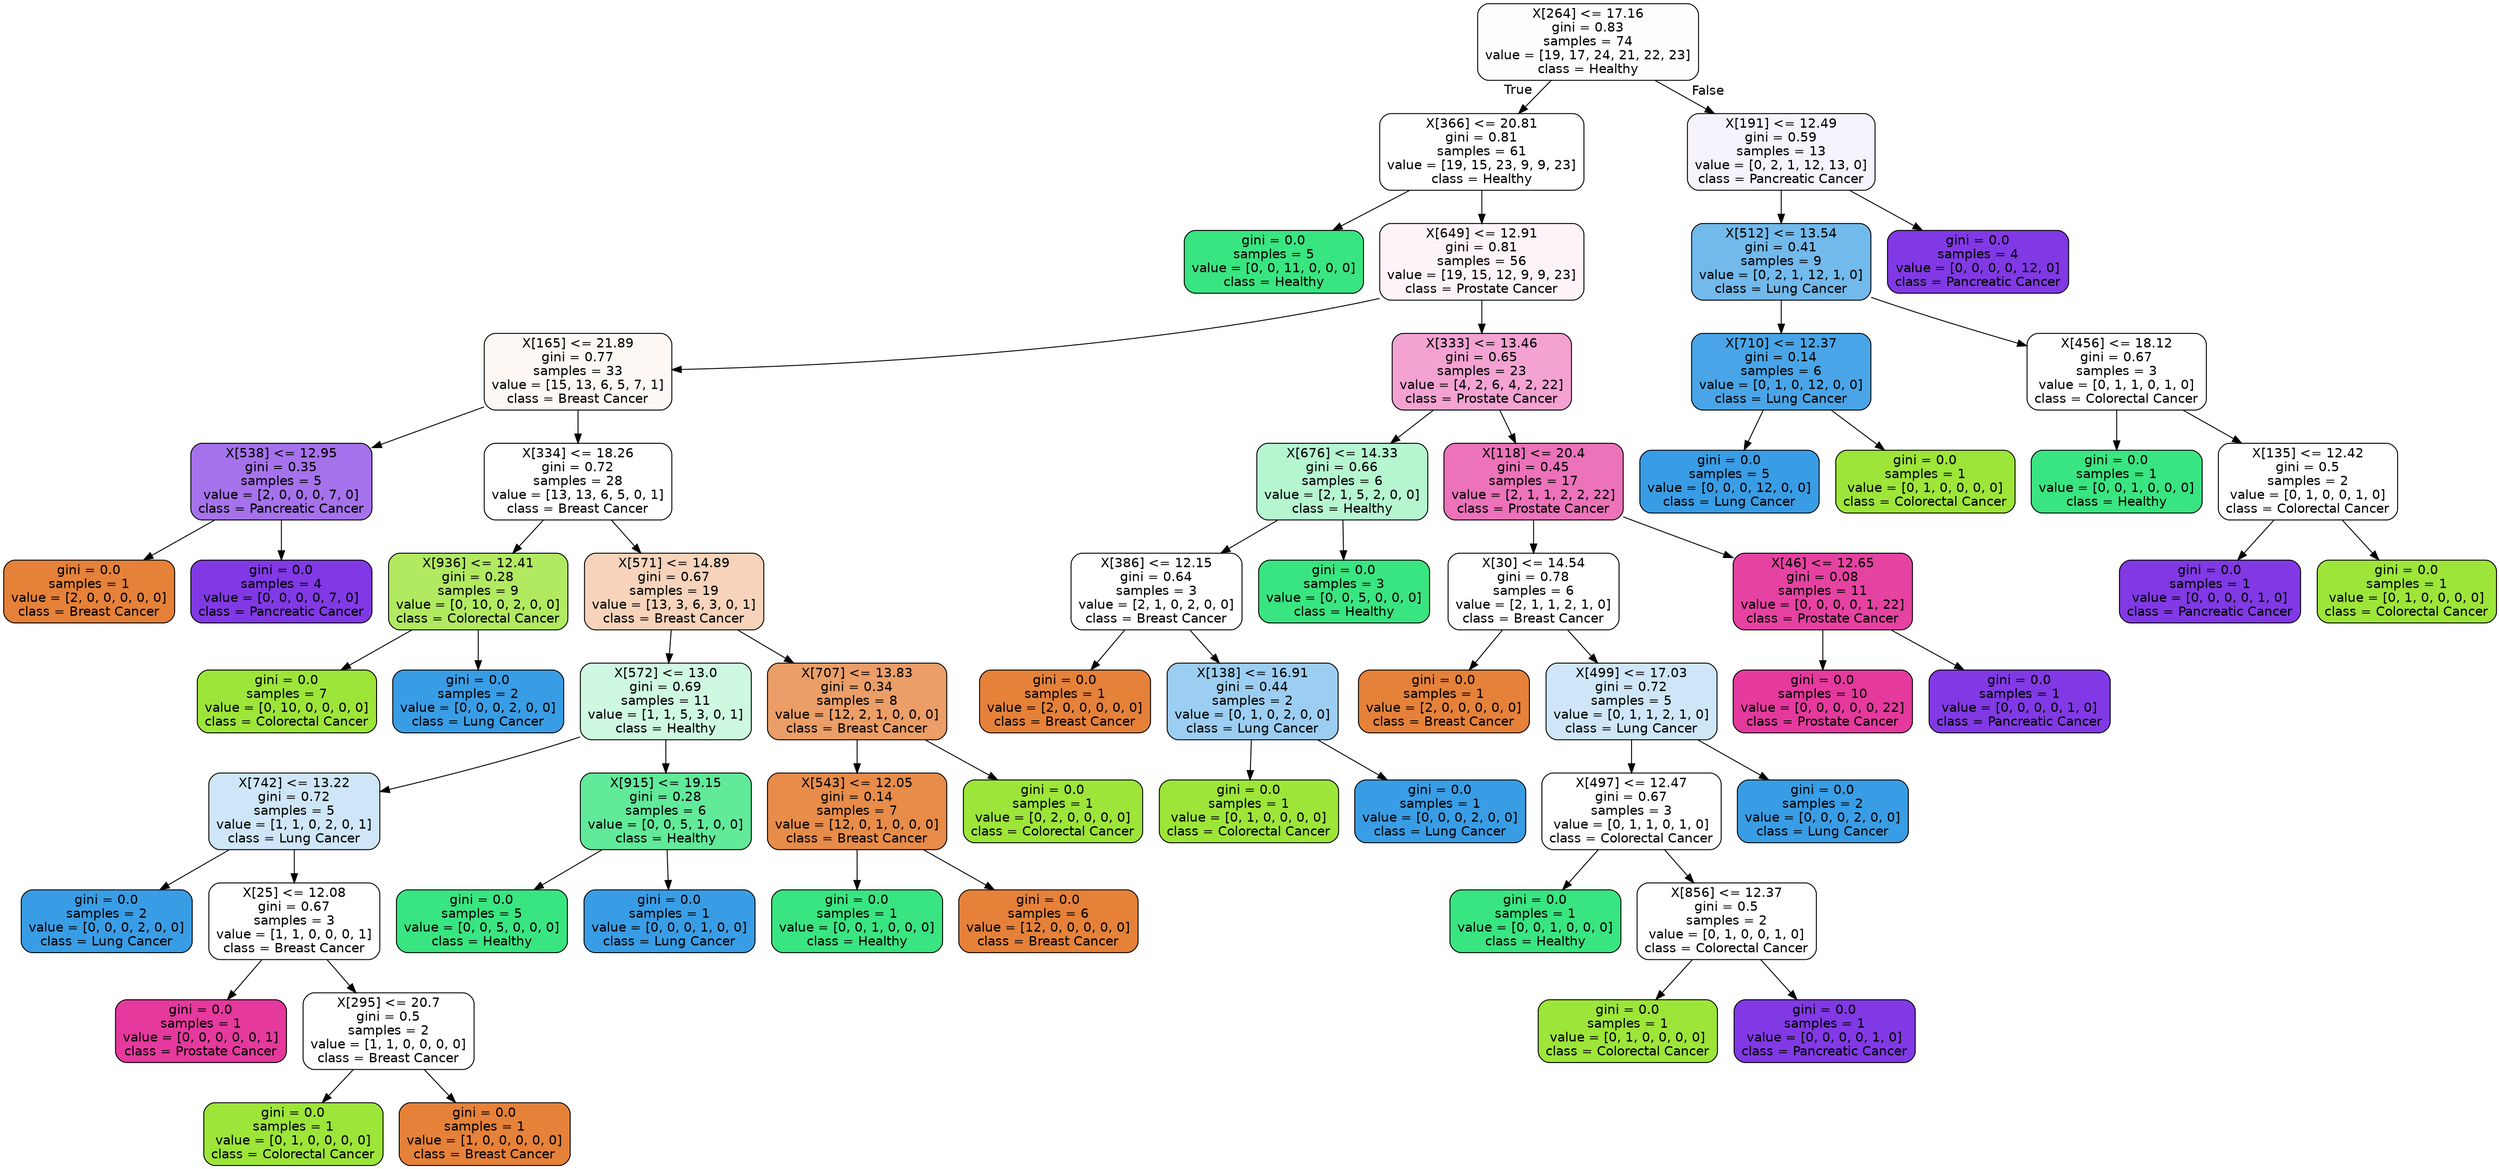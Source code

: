 digraph Tree {
node [shape=box, style="filled, rounded", color="black", fontname="helvetica"] ;
edge [fontname="helvetica"] ;
0 [label="X[264] <= 17.16\ngini = 0.83\nsamples = 74\nvalue = [19, 17, 24, 21, 22, 23]\nclass = Healthy", fillcolor="#fdfffe"] ;
1 [label="X[366] <= 20.81\ngini = 0.81\nsamples = 61\nvalue = [19, 15, 23, 9, 9, 23]\nclass = Healthy", fillcolor="#ffffff"] ;
0 -> 1 [labeldistance=2.5, labelangle=45, headlabel="True"] ;
2 [label="gini = 0.0\nsamples = 5\nvalue = [0, 0, 11, 0, 0, 0]\nclass = Healthy", fillcolor="#39e581"] ;
1 -> 2 ;
3 [label="X[649] <= 12.91\ngini = 0.81\nsamples = 56\nvalue = [19, 15, 12, 9, 9, 23]\nclass = Prostate Cancer", fillcolor="#fdf3f9"] ;
1 -> 3 ;
4 [label="X[165] <= 21.89\ngini = 0.77\nsamples = 33\nvalue = [15, 13, 6, 5, 7, 1]\nclass = Breast Cancer", fillcolor="#fdf8f3"] ;
3 -> 4 ;
5 [label="X[538] <= 12.95\ngini = 0.35\nsamples = 5\nvalue = [2, 0, 0, 0, 7, 0]\nclass = Pancreatic Cancer", fillcolor="#a572ec"] ;
4 -> 5 ;
6 [label="gini = 0.0\nsamples = 1\nvalue = [2, 0, 0, 0, 0, 0]\nclass = Breast Cancer", fillcolor="#e58139"] ;
5 -> 6 ;
7 [label="gini = 0.0\nsamples = 4\nvalue = [0, 0, 0, 0, 7, 0]\nclass = Pancreatic Cancer", fillcolor="#8139e5"] ;
5 -> 7 ;
8 [label="X[334] <= 18.26\ngini = 0.72\nsamples = 28\nvalue = [13, 13, 6, 5, 0, 1]\nclass = Breast Cancer", fillcolor="#ffffff"] ;
4 -> 8 ;
9 [label="X[936] <= 12.41\ngini = 0.28\nsamples = 9\nvalue = [0, 10, 0, 2, 0, 0]\nclass = Colorectal Cancer", fillcolor="#b1ea61"] ;
8 -> 9 ;
10 [label="gini = 0.0\nsamples = 7\nvalue = [0, 10, 0, 0, 0, 0]\nclass = Colorectal Cancer", fillcolor="#9de539"] ;
9 -> 10 ;
11 [label="gini = 0.0\nsamples = 2\nvalue = [0, 0, 0, 2, 0, 0]\nclass = Lung Cancer", fillcolor="#399de5"] ;
9 -> 11 ;
12 [label="X[571] <= 14.89\ngini = 0.67\nsamples = 19\nvalue = [13, 3, 6, 3, 0, 1]\nclass = Breast Cancer", fillcolor="#f6d3ba"] ;
8 -> 12 ;
13 [label="X[572] <= 13.0\ngini = 0.69\nsamples = 11\nvalue = [1, 1, 5, 3, 0, 1]\nclass = Healthy", fillcolor="#cef8e0"] ;
12 -> 13 ;
14 [label="X[742] <= 13.22\ngini = 0.72\nsamples = 5\nvalue = [1, 1, 0, 2, 0, 1]\nclass = Lung Cancer", fillcolor="#cee6f8"] ;
13 -> 14 ;
15 [label="gini = 0.0\nsamples = 2\nvalue = [0, 0, 0, 2, 0, 0]\nclass = Lung Cancer", fillcolor="#399de5"] ;
14 -> 15 ;
16 [label="X[25] <= 12.08\ngini = 0.67\nsamples = 3\nvalue = [1, 1, 0, 0, 0, 1]\nclass = Breast Cancer", fillcolor="#ffffff"] ;
14 -> 16 ;
17 [label="gini = 0.0\nsamples = 1\nvalue = [0, 0, 0, 0, 0, 1]\nclass = Prostate Cancer", fillcolor="#e5399d"] ;
16 -> 17 ;
18 [label="X[295] <= 20.7\ngini = 0.5\nsamples = 2\nvalue = [1, 1, 0, 0, 0, 0]\nclass = Breast Cancer", fillcolor="#ffffff"] ;
16 -> 18 ;
19 [label="gini = 0.0\nsamples = 1\nvalue = [0, 1, 0, 0, 0, 0]\nclass = Colorectal Cancer", fillcolor="#9de539"] ;
18 -> 19 ;
20 [label="gini = 0.0\nsamples = 1\nvalue = [1, 0, 0, 0, 0, 0]\nclass = Breast Cancer", fillcolor="#e58139"] ;
18 -> 20 ;
21 [label="X[915] <= 19.15\ngini = 0.28\nsamples = 6\nvalue = [0, 0, 5, 1, 0, 0]\nclass = Healthy", fillcolor="#61ea9a"] ;
13 -> 21 ;
22 [label="gini = 0.0\nsamples = 5\nvalue = [0, 0, 5, 0, 0, 0]\nclass = Healthy", fillcolor="#39e581"] ;
21 -> 22 ;
23 [label="gini = 0.0\nsamples = 1\nvalue = [0, 0, 0, 1, 0, 0]\nclass = Lung Cancer", fillcolor="#399de5"] ;
21 -> 23 ;
24 [label="X[707] <= 13.83\ngini = 0.34\nsamples = 8\nvalue = [12, 2, 1, 0, 0, 0]\nclass = Breast Cancer", fillcolor="#eb9e67"] ;
12 -> 24 ;
25 [label="X[543] <= 12.05\ngini = 0.14\nsamples = 7\nvalue = [12, 0, 1, 0, 0, 0]\nclass = Breast Cancer", fillcolor="#e78c49"] ;
24 -> 25 ;
26 [label="gini = 0.0\nsamples = 1\nvalue = [0, 0, 1, 0, 0, 0]\nclass = Healthy", fillcolor="#39e581"] ;
25 -> 26 ;
27 [label="gini = 0.0\nsamples = 6\nvalue = [12, 0, 0, 0, 0, 0]\nclass = Breast Cancer", fillcolor="#e58139"] ;
25 -> 27 ;
28 [label="gini = 0.0\nsamples = 1\nvalue = [0, 2, 0, 0, 0, 0]\nclass = Colorectal Cancer", fillcolor="#9de539"] ;
24 -> 28 ;
29 [label="X[333] <= 13.46\ngini = 0.65\nsamples = 23\nvalue = [4, 2, 6, 4, 2, 22]\nclass = Prostate Cancer", fillcolor="#f3a2d1"] ;
3 -> 29 ;
30 [label="X[676] <= 14.33\ngini = 0.66\nsamples = 6\nvalue = [2, 1, 5, 2, 0, 0]\nclass = Healthy", fillcolor="#b5f5d0"] ;
29 -> 30 ;
31 [label="X[386] <= 12.15\ngini = 0.64\nsamples = 3\nvalue = [2, 1, 0, 2, 0, 0]\nclass = Breast Cancer", fillcolor="#ffffff"] ;
30 -> 31 ;
32 [label="gini = 0.0\nsamples = 1\nvalue = [2, 0, 0, 0, 0, 0]\nclass = Breast Cancer", fillcolor="#e58139"] ;
31 -> 32 ;
33 [label="X[138] <= 16.91\ngini = 0.44\nsamples = 2\nvalue = [0, 1, 0, 2, 0, 0]\nclass = Lung Cancer", fillcolor="#9ccef2"] ;
31 -> 33 ;
34 [label="gini = 0.0\nsamples = 1\nvalue = [0, 1, 0, 0, 0, 0]\nclass = Colorectal Cancer", fillcolor="#9de539"] ;
33 -> 34 ;
35 [label="gini = 0.0\nsamples = 1\nvalue = [0, 0, 0, 2, 0, 0]\nclass = Lung Cancer", fillcolor="#399de5"] ;
33 -> 35 ;
36 [label="gini = 0.0\nsamples = 3\nvalue = [0, 0, 5, 0, 0, 0]\nclass = Healthy", fillcolor="#39e581"] ;
30 -> 36 ;
37 [label="X[118] <= 20.4\ngini = 0.45\nsamples = 17\nvalue = [2, 1, 1, 2, 2, 22]\nclass = Prostate Cancer", fillcolor="#ec72b9"] ;
29 -> 37 ;
38 [label="X[30] <= 14.54\ngini = 0.78\nsamples = 6\nvalue = [2, 1, 1, 2, 1, 0]\nclass = Breast Cancer", fillcolor="#ffffff"] ;
37 -> 38 ;
39 [label="gini = 0.0\nsamples = 1\nvalue = [2, 0, 0, 0, 0, 0]\nclass = Breast Cancer", fillcolor="#e58139"] ;
38 -> 39 ;
40 [label="X[499] <= 17.03\ngini = 0.72\nsamples = 5\nvalue = [0, 1, 1, 2, 1, 0]\nclass = Lung Cancer", fillcolor="#cee6f8"] ;
38 -> 40 ;
41 [label="X[497] <= 12.47\ngini = 0.67\nsamples = 3\nvalue = [0, 1, 1, 0, 1, 0]\nclass = Colorectal Cancer", fillcolor="#ffffff"] ;
40 -> 41 ;
42 [label="gini = 0.0\nsamples = 1\nvalue = [0, 0, 1, 0, 0, 0]\nclass = Healthy", fillcolor="#39e581"] ;
41 -> 42 ;
43 [label="X[856] <= 12.37\ngini = 0.5\nsamples = 2\nvalue = [0, 1, 0, 0, 1, 0]\nclass = Colorectal Cancer", fillcolor="#ffffff"] ;
41 -> 43 ;
44 [label="gini = 0.0\nsamples = 1\nvalue = [0, 1, 0, 0, 0, 0]\nclass = Colorectal Cancer", fillcolor="#9de539"] ;
43 -> 44 ;
45 [label="gini = 0.0\nsamples = 1\nvalue = [0, 0, 0, 0, 1, 0]\nclass = Pancreatic Cancer", fillcolor="#8139e5"] ;
43 -> 45 ;
46 [label="gini = 0.0\nsamples = 2\nvalue = [0, 0, 0, 2, 0, 0]\nclass = Lung Cancer", fillcolor="#399de5"] ;
40 -> 46 ;
47 [label="X[46] <= 12.65\ngini = 0.08\nsamples = 11\nvalue = [0, 0, 0, 0, 1, 22]\nclass = Prostate Cancer", fillcolor="#e642a1"] ;
37 -> 47 ;
48 [label="gini = 0.0\nsamples = 10\nvalue = [0, 0, 0, 0, 0, 22]\nclass = Prostate Cancer", fillcolor="#e5399d"] ;
47 -> 48 ;
49 [label="gini = 0.0\nsamples = 1\nvalue = [0, 0, 0, 0, 1, 0]\nclass = Pancreatic Cancer", fillcolor="#8139e5"] ;
47 -> 49 ;
50 [label="X[191] <= 12.49\ngini = 0.59\nsamples = 13\nvalue = [0, 2, 1, 12, 13, 0]\nclass = Pancreatic Cancer", fillcolor="#f7f3fd"] ;
0 -> 50 [labeldistance=2.5, labelangle=-45, headlabel="False"] ;
51 [label="X[512] <= 13.54\ngini = 0.41\nsamples = 9\nvalue = [0, 2, 1, 12, 1, 0]\nclass = Lung Cancer", fillcolor="#72b9ec"] ;
50 -> 51 ;
52 [label="X[710] <= 12.37\ngini = 0.14\nsamples = 6\nvalue = [0, 1, 0, 12, 0, 0]\nclass = Lung Cancer", fillcolor="#49a5e7"] ;
51 -> 52 ;
53 [label="gini = 0.0\nsamples = 5\nvalue = [0, 0, 0, 12, 0, 0]\nclass = Lung Cancer", fillcolor="#399de5"] ;
52 -> 53 ;
54 [label="gini = 0.0\nsamples = 1\nvalue = [0, 1, 0, 0, 0, 0]\nclass = Colorectal Cancer", fillcolor="#9de539"] ;
52 -> 54 ;
55 [label="X[456] <= 18.12\ngini = 0.67\nsamples = 3\nvalue = [0, 1, 1, 0, 1, 0]\nclass = Colorectal Cancer", fillcolor="#ffffff"] ;
51 -> 55 ;
56 [label="gini = 0.0\nsamples = 1\nvalue = [0, 0, 1, 0, 0, 0]\nclass = Healthy", fillcolor="#39e581"] ;
55 -> 56 ;
57 [label="X[135] <= 12.42\ngini = 0.5\nsamples = 2\nvalue = [0, 1, 0, 0, 1, 0]\nclass = Colorectal Cancer", fillcolor="#ffffff"] ;
55 -> 57 ;
58 [label="gini = 0.0\nsamples = 1\nvalue = [0, 0, 0, 0, 1, 0]\nclass = Pancreatic Cancer", fillcolor="#8139e5"] ;
57 -> 58 ;
59 [label="gini = 0.0\nsamples = 1\nvalue = [0, 1, 0, 0, 0, 0]\nclass = Colorectal Cancer", fillcolor="#9de539"] ;
57 -> 59 ;
60 [label="gini = 0.0\nsamples = 4\nvalue = [0, 0, 0, 0, 12, 0]\nclass = Pancreatic Cancer", fillcolor="#8139e5"] ;
50 -> 60 ;
}